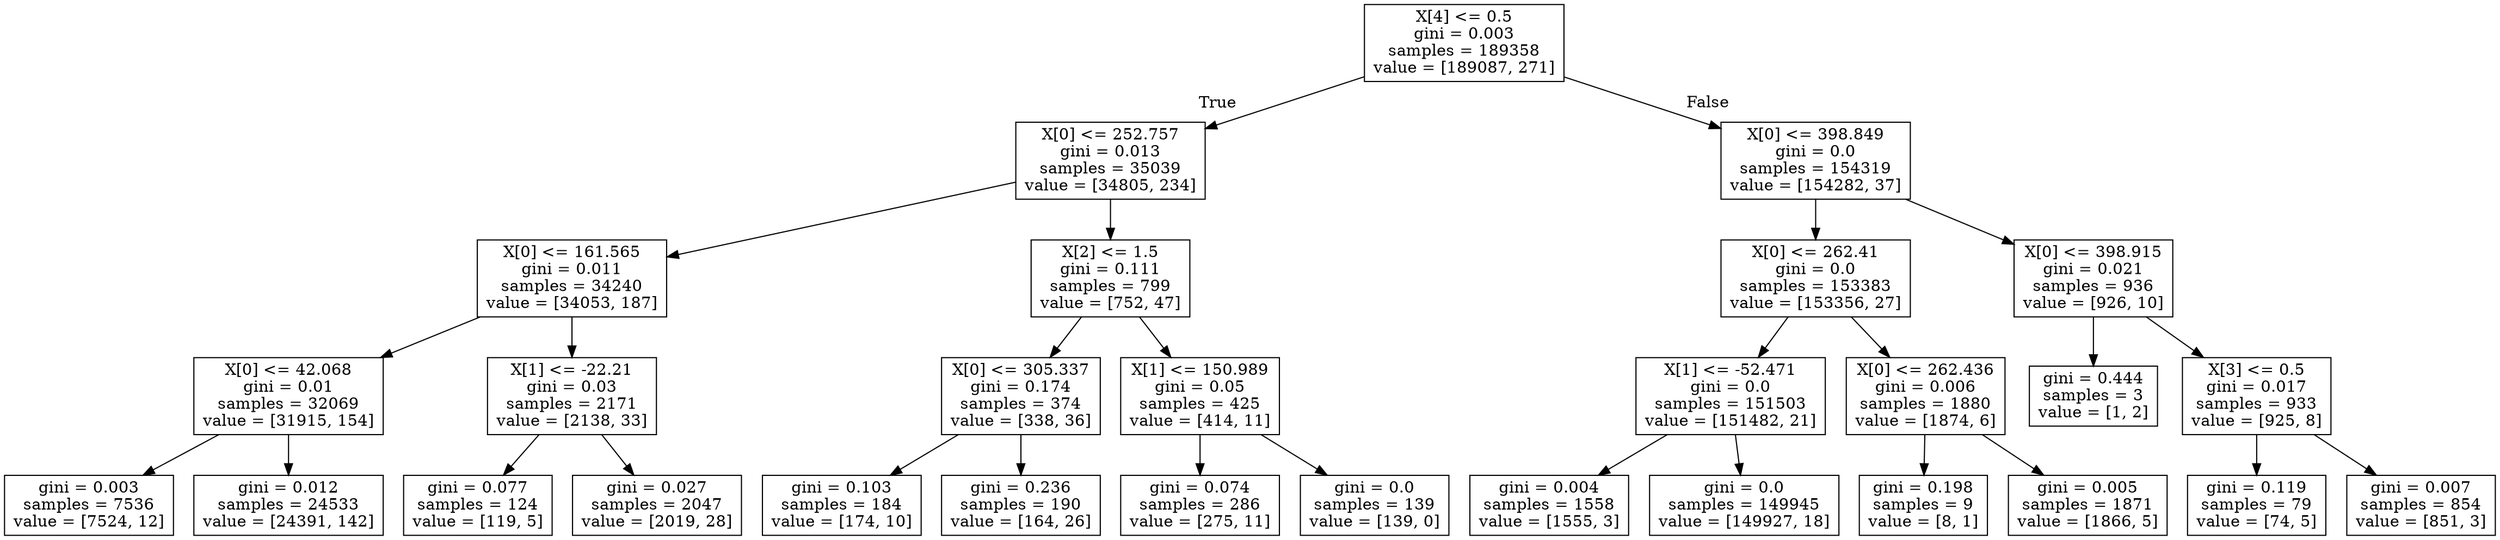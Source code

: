digraph Tree {
node [shape=box] ;
0 [label="X[4] <= 0.5\ngini = 0.003\nsamples = 189358\nvalue = [189087, 271]"] ;
1 [label="X[0] <= 252.757\ngini = 0.013\nsamples = 35039\nvalue = [34805, 234]"] ;
0 -> 1 [labeldistance=2.5, labelangle=45, headlabel="True"] ;
2 [label="X[0] <= 161.565\ngini = 0.011\nsamples = 34240\nvalue = [34053, 187]"] ;
1 -> 2 ;
3 [label="X[0] <= 42.068\ngini = 0.01\nsamples = 32069\nvalue = [31915, 154]"] ;
2 -> 3 ;
4 [label="gini = 0.003\nsamples = 7536\nvalue = [7524, 12]"] ;
3 -> 4 ;
5 [label="gini = 0.012\nsamples = 24533\nvalue = [24391, 142]"] ;
3 -> 5 ;
6 [label="X[1] <= -22.21\ngini = 0.03\nsamples = 2171\nvalue = [2138, 33]"] ;
2 -> 6 ;
7 [label="gini = 0.077\nsamples = 124\nvalue = [119, 5]"] ;
6 -> 7 ;
8 [label="gini = 0.027\nsamples = 2047\nvalue = [2019, 28]"] ;
6 -> 8 ;
9 [label="X[2] <= 1.5\ngini = 0.111\nsamples = 799\nvalue = [752, 47]"] ;
1 -> 9 ;
10 [label="X[0] <= 305.337\ngini = 0.174\nsamples = 374\nvalue = [338, 36]"] ;
9 -> 10 ;
11 [label="gini = 0.103\nsamples = 184\nvalue = [174, 10]"] ;
10 -> 11 ;
12 [label="gini = 0.236\nsamples = 190\nvalue = [164, 26]"] ;
10 -> 12 ;
13 [label="X[1] <= 150.989\ngini = 0.05\nsamples = 425\nvalue = [414, 11]"] ;
9 -> 13 ;
14 [label="gini = 0.074\nsamples = 286\nvalue = [275, 11]"] ;
13 -> 14 ;
15 [label="gini = 0.0\nsamples = 139\nvalue = [139, 0]"] ;
13 -> 15 ;
16 [label="X[0] <= 398.849\ngini = 0.0\nsamples = 154319\nvalue = [154282, 37]"] ;
0 -> 16 [labeldistance=2.5, labelangle=-45, headlabel="False"] ;
17 [label="X[0] <= 262.41\ngini = 0.0\nsamples = 153383\nvalue = [153356, 27]"] ;
16 -> 17 ;
18 [label="X[1] <= -52.471\ngini = 0.0\nsamples = 151503\nvalue = [151482, 21]"] ;
17 -> 18 ;
19 [label="gini = 0.004\nsamples = 1558\nvalue = [1555, 3]"] ;
18 -> 19 ;
20 [label="gini = 0.0\nsamples = 149945\nvalue = [149927, 18]"] ;
18 -> 20 ;
21 [label="X[0] <= 262.436\ngini = 0.006\nsamples = 1880\nvalue = [1874, 6]"] ;
17 -> 21 ;
22 [label="gini = 0.198\nsamples = 9\nvalue = [8, 1]"] ;
21 -> 22 ;
23 [label="gini = 0.005\nsamples = 1871\nvalue = [1866, 5]"] ;
21 -> 23 ;
24 [label="X[0] <= 398.915\ngini = 0.021\nsamples = 936\nvalue = [926, 10]"] ;
16 -> 24 ;
25 [label="gini = 0.444\nsamples = 3\nvalue = [1, 2]"] ;
24 -> 25 ;
26 [label="X[3] <= 0.5\ngini = 0.017\nsamples = 933\nvalue = [925, 8]"] ;
24 -> 26 ;
27 [label="gini = 0.119\nsamples = 79\nvalue = [74, 5]"] ;
26 -> 27 ;
28 [label="gini = 0.007\nsamples = 854\nvalue = [851, 3]"] ;
26 -> 28 ;
}